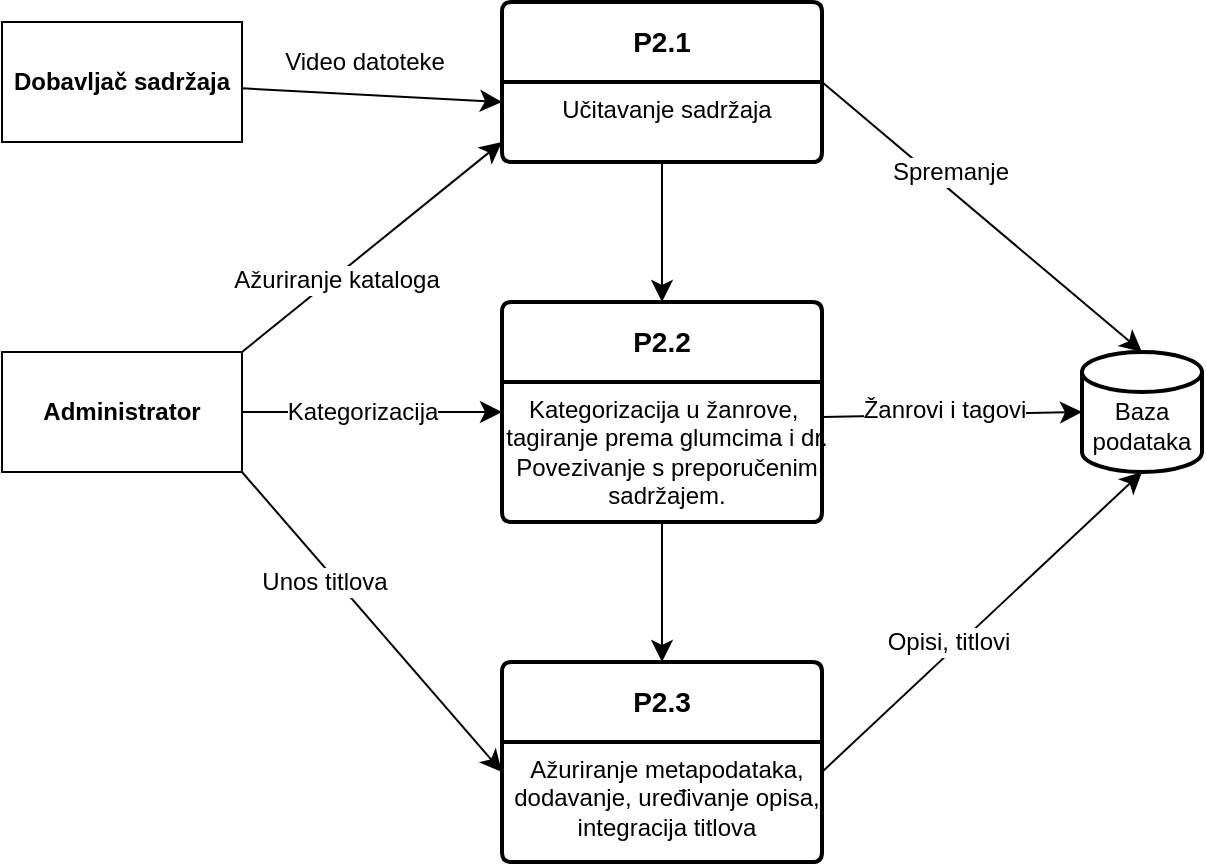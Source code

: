 <mxfile version="27.0.6">
  <diagram name="Page-1" id="FqSsDV_Vvq3bncGaE_Uc">
    <mxGraphModel dx="1901" dy="1129" grid="1" gridSize="10" guides="1" tooltips="1" connect="1" arrows="1" fold="1" page="1" pageScale="1" pageWidth="850" pageHeight="1100" math="0" shadow="0">
      <root>
        <mxCell id="0" />
        <mxCell id="1" parent="0" />
        <object label="&lt;b&gt;P2.1&lt;/b&gt;" id="4X5UwBAWRuWiEqOUw2Zo-1">
          <mxCell style="swimlane;childLayout=stackLayout;horizontal=1;startSize=40;horizontalStack=0;rounded=1;fontSize=14;fontStyle=0;strokeWidth=2;resizeParent=0;resizeLast=1;shadow=0;dashed=0;align=center;arcSize=4;whiteSpace=wrap;html=1;" vertex="1" parent="1">
            <mxGeometry x="330" y="90" width="160" height="80" as="geometry" />
          </mxCell>
        </object>
        <mxCell id="4X5UwBAWRuWiEqOUw2Zo-2" value="&lt;div&gt;&lt;span style=&quot;background-color: transparent; color: light-dark(rgb(0, 0, 0), rgb(255, 255, 255));&quot;&gt;&lt;font&gt;Učitavanje sadržaja&lt;/font&gt;&lt;/span&gt;&lt;/div&gt;" style="align=center;strokeColor=none;fillColor=none;spacingLeft=4;fontSize=12;verticalAlign=top;resizable=0;rotatable=0;part=1;html=1;" vertex="1" parent="4X5UwBAWRuWiEqOUw2Zo-1">
          <mxGeometry y="40" width="160" height="40" as="geometry" />
        </mxCell>
        <mxCell id="4X5UwBAWRuWiEqOUw2Zo-3" style="edgeStyle=none;curved=1;rounded=0;orthogonalLoop=1;jettySize=auto;html=1;fontSize=12;startSize=8;endSize=8;" edge="1" parent="1" source="4X5UwBAWRuWiEqOUw2Zo-2" target="4X5UwBAWRuWiEqOUw2Zo-7">
          <mxGeometry relative="1" as="geometry">
            <mxPoint x="410" y="190" as="targetPoint" />
          </mxGeometry>
        </mxCell>
        <mxCell id="4X5UwBAWRuWiEqOUw2Zo-5" style="edgeStyle=none;curved=1;rounded=0;orthogonalLoop=1;jettySize=auto;html=1;entryX=0;entryY=0.25;entryDx=0;entryDy=0;fontSize=12;startSize=8;endSize=8;" edge="1" parent="1" source="4X5UwBAWRuWiEqOUw2Zo-4" target="4X5UwBAWRuWiEqOUw2Zo-2">
          <mxGeometry relative="1" as="geometry" />
        </mxCell>
        <mxCell id="4X5UwBAWRuWiEqOUw2Zo-6" value="Video datoteke" style="edgeLabel;html=1;align=center;verticalAlign=middle;resizable=0;points=[];fontSize=12;" vertex="1" connectable="0" parent="4X5UwBAWRuWiEqOUw2Zo-5">
          <mxGeometry x="-0.286" y="3" relative="1" as="geometry">
            <mxPoint x="14" y="-13" as="offset" />
          </mxGeometry>
        </mxCell>
        <mxCell id="4X5UwBAWRuWiEqOUw2Zo-4" value="&lt;b&gt;Dobavljač sadržaja&lt;/b&gt;" style="rounded=0;whiteSpace=wrap;html=1;" vertex="1" parent="1">
          <mxGeometry x="80" y="100" width="120" height="60" as="geometry" />
        </mxCell>
        <object label="&lt;b&gt;P2.2&lt;/b&gt;" id="4X5UwBAWRuWiEqOUw2Zo-7">
          <mxCell style="swimlane;childLayout=stackLayout;horizontal=1;startSize=40;horizontalStack=0;rounded=1;fontSize=14;fontStyle=0;strokeWidth=2;resizeParent=0;resizeLast=1;shadow=0;dashed=0;align=center;arcSize=4;whiteSpace=wrap;html=1;" vertex="1" parent="1">
            <mxGeometry x="330" y="240" width="160" height="110" as="geometry" />
          </mxCell>
        </object>
        <mxCell id="4X5UwBAWRuWiEqOUw2Zo-8" value="&lt;div&gt;&lt;span style=&quot;background-color: transparent; color: light-dark(rgb(0, 0, 0), rgb(255, 255, 255));&quot;&gt;&lt;font&gt;Kategorizacija u žanrove,&amp;nbsp;&lt;/font&gt;&lt;/span&gt;&lt;/div&gt;&lt;div&gt;&lt;span style=&quot;background-color: transparent; color: light-dark(rgb(0, 0, 0), rgb(255, 255, 255));&quot;&gt;&lt;font&gt;tagiranje prema glumcima i dr.&lt;/font&gt;&lt;/span&gt;&lt;/div&gt;&lt;div&gt;&lt;span style=&quot;background-color: transparent; color: light-dark(rgb(0, 0, 0), rgb(255, 255, 255));&quot;&gt;Povezivanje s preporučenim&lt;/span&gt;&lt;/div&gt;&lt;div&gt;&lt;span style=&quot;background-color: transparent; color: light-dark(rgb(0, 0, 0), rgb(255, 255, 255));&quot;&gt;sadržajem.&lt;/span&gt;&lt;/div&gt;" style="align=center;strokeColor=none;fillColor=none;spacingLeft=4;fontSize=12;verticalAlign=top;resizable=0;rotatable=0;part=1;html=1;" vertex="1" parent="4X5UwBAWRuWiEqOUw2Zo-7">
          <mxGeometry y="40" width="160" height="70" as="geometry" />
        </mxCell>
        <object label="&lt;b&gt;P2.3&lt;/b&gt;" id="4X5UwBAWRuWiEqOUw2Zo-9">
          <mxCell style="swimlane;childLayout=stackLayout;horizontal=1;startSize=40;horizontalStack=0;rounded=1;fontSize=14;fontStyle=0;strokeWidth=2;resizeParent=0;resizeLast=1;shadow=0;dashed=0;align=center;arcSize=4;whiteSpace=wrap;html=1;" vertex="1" parent="1">
            <mxGeometry x="330" y="420" width="160" height="100" as="geometry" />
          </mxCell>
        </object>
        <mxCell id="4X5UwBAWRuWiEqOUw2Zo-10" value="&lt;div&gt;Ažuriranje metapodataka,&lt;/div&gt;&lt;div&gt;dodavanje, uređivanje opisa,&lt;/div&gt;&lt;div&gt;integracija titlova&lt;/div&gt;" style="align=center;strokeColor=none;fillColor=none;spacingLeft=4;fontSize=12;verticalAlign=top;resizable=0;rotatable=0;part=1;html=1;" vertex="1" parent="4X5UwBAWRuWiEqOUw2Zo-9">
          <mxGeometry y="40" width="160" height="60" as="geometry" />
        </mxCell>
        <mxCell id="4X5UwBAWRuWiEqOUw2Zo-11" style="edgeStyle=none;curved=1;rounded=0;orthogonalLoop=1;jettySize=auto;html=1;exitX=0.5;exitY=1;exitDx=0;exitDy=0;entryX=0.5;entryY=0;entryDx=0;entryDy=0;fontSize=12;startSize=8;endSize=8;" edge="1" parent="1" source="4X5UwBAWRuWiEqOUw2Zo-8" target="4X5UwBAWRuWiEqOUw2Zo-9">
          <mxGeometry relative="1" as="geometry" />
        </mxCell>
        <mxCell id="4X5UwBAWRuWiEqOUw2Zo-15" value="&lt;div&gt;&lt;br&gt;&lt;/div&gt;Baza podataka" style="strokeWidth=2;html=1;shape=mxgraph.flowchart.database;whiteSpace=wrap;" vertex="1" parent="1">
          <mxGeometry x="620" y="265" width="60" height="60" as="geometry" />
        </mxCell>
        <mxCell id="4X5UwBAWRuWiEqOUw2Zo-16" style="edgeStyle=none;curved=1;rounded=0;orthogonalLoop=1;jettySize=auto;html=1;exitX=1;exitY=0.5;exitDx=0;exitDy=0;entryX=0.5;entryY=0;entryDx=0;entryDy=0;entryPerimeter=0;fontSize=12;startSize=8;endSize=8;" edge="1" parent="1" source="4X5UwBAWRuWiEqOUw2Zo-1" target="4X5UwBAWRuWiEqOUw2Zo-15">
          <mxGeometry relative="1" as="geometry" />
        </mxCell>
        <mxCell id="4X5UwBAWRuWiEqOUw2Zo-17" value="Spremanje" style="edgeLabel;html=1;align=center;verticalAlign=middle;resizable=0;points=[];fontSize=12;" vertex="1" connectable="0" parent="4X5UwBAWRuWiEqOUw2Zo-16">
          <mxGeometry x="-0.184" y="-4" relative="1" as="geometry">
            <mxPoint x="1" y="-13" as="offset" />
          </mxGeometry>
        </mxCell>
        <mxCell id="4X5UwBAWRuWiEqOUw2Zo-20" style="edgeStyle=none;curved=1;rounded=0;orthogonalLoop=1;jettySize=auto;html=1;exitX=1;exitY=0.25;exitDx=0;exitDy=0;entryX=0;entryY=0.5;entryDx=0;entryDy=0;entryPerimeter=0;fontSize=12;startSize=8;endSize=8;" edge="1" parent="1" source="4X5UwBAWRuWiEqOUw2Zo-8" target="4X5UwBAWRuWiEqOUw2Zo-15">
          <mxGeometry relative="1" as="geometry" />
        </mxCell>
        <mxCell id="4X5UwBAWRuWiEqOUw2Zo-21" value="Žanrovi i tagovi" style="edgeLabel;html=1;align=center;verticalAlign=middle;resizable=0;points=[];fontSize=12;" vertex="1" connectable="0" parent="4X5UwBAWRuWiEqOUw2Zo-20">
          <mxGeometry x="-0.066" y="3" relative="1" as="geometry">
            <mxPoint as="offset" />
          </mxGeometry>
        </mxCell>
        <mxCell id="4X5UwBAWRuWiEqOUw2Zo-22" style="edgeStyle=none;curved=1;rounded=0;orthogonalLoop=1;jettySize=auto;html=1;exitX=1;exitY=0.25;exitDx=0;exitDy=0;entryX=0.5;entryY=1;entryDx=0;entryDy=0;entryPerimeter=0;fontSize=12;startSize=8;endSize=8;" edge="1" parent="1" source="4X5UwBAWRuWiEqOUw2Zo-10" target="4X5UwBAWRuWiEqOUw2Zo-15">
          <mxGeometry relative="1" as="geometry" />
        </mxCell>
        <mxCell id="4X5UwBAWRuWiEqOUw2Zo-23" value="Opisi, titlovi" style="edgeLabel;html=1;align=center;verticalAlign=middle;resizable=0;points=[];fontSize=12;" vertex="1" connectable="0" parent="4X5UwBAWRuWiEqOUw2Zo-22">
          <mxGeometry x="-0.234" y="-2" relative="1" as="geometry">
            <mxPoint y="-9" as="offset" />
          </mxGeometry>
        </mxCell>
        <mxCell id="4X5UwBAWRuWiEqOUw2Zo-25" style="edgeStyle=none;curved=1;rounded=0;orthogonalLoop=1;jettySize=auto;html=1;exitX=1;exitY=0;exitDx=0;exitDy=0;entryX=0;entryY=0.75;entryDx=0;entryDy=0;fontSize=12;startSize=8;endSize=8;" edge="1" parent="1" source="4X5UwBAWRuWiEqOUw2Zo-24" target="4X5UwBAWRuWiEqOUw2Zo-2">
          <mxGeometry relative="1" as="geometry" />
        </mxCell>
        <mxCell id="4X5UwBAWRuWiEqOUw2Zo-26" value="Ažuriranje kataloga" style="edgeLabel;html=1;align=center;verticalAlign=middle;resizable=0;points=[];fontSize=12;" vertex="1" connectable="0" parent="4X5UwBAWRuWiEqOUw2Zo-25">
          <mxGeometry x="-0.29" y="-1" relative="1" as="geometry">
            <mxPoint as="offset" />
          </mxGeometry>
        </mxCell>
        <mxCell id="4X5UwBAWRuWiEqOUw2Zo-27" style="edgeStyle=none;curved=1;rounded=0;orthogonalLoop=1;jettySize=auto;html=1;exitX=1;exitY=0.5;exitDx=0;exitDy=0;entryX=0;entryY=0.5;entryDx=0;entryDy=0;fontSize=12;startSize=8;endSize=8;" edge="1" parent="1" source="4X5UwBAWRuWiEqOUw2Zo-24" target="4X5UwBAWRuWiEqOUw2Zo-7">
          <mxGeometry relative="1" as="geometry" />
        </mxCell>
        <mxCell id="4X5UwBAWRuWiEqOUw2Zo-28" value="Kategorizacija" style="edgeLabel;html=1;align=center;verticalAlign=middle;resizable=0;points=[];fontSize=12;" vertex="1" connectable="0" parent="4X5UwBAWRuWiEqOUw2Zo-27">
          <mxGeometry x="-0.46" y="-1" relative="1" as="geometry">
            <mxPoint x="25" y="-1" as="offset" />
          </mxGeometry>
        </mxCell>
        <mxCell id="4X5UwBAWRuWiEqOUw2Zo-29" style="edgeStyle=none;curved=1;rounded=0;orthogonalLoop=1;jettySize=auto;html=1;exitX=1;exitY=1;exitDx=0;exitDy=0;entryX=0;entryY=0.25;entryDx=0;entryDy=0;fontSize=12;startSize=8;endSize=8;" edge="1" parent="1" source="4X5UwBAWRuWiEqOUw2Zo-24" target="4X5UwBAWRuWiEqOUw2Zo-10">
          <mxGeometry relative="1" as="geometry" />
        </mxCell>
        <mxCell id="4X5UwBAWRuWiEqOUw2Zo-30" value="Unos titlova" style="edgeLabel;html=1;align=center;verticalAlign=middle;resizable=0;points=[];fontSize=12;" vertex="1" connectable="0" parent="4X5UwBAWRuWiEqOUw2Zo-29">
          <mxGeometry x="-0.521" y="-2" relative="1" as="geometry">
            <mxPoint x="11" y="18" as="offset" />
          </mxGeometry>
        </mxCell>
        <mxCell id="4X5UwBAWRuWiEqOUw2Zo-24" value="&lt;b&gt;Administrator&lt;/b&gt;" style="rounded=0;whiteSpace=wrap;html=1;" vertex="1" parent="1">
          <mxGeometry x="80" y="265" width="120" height="60" as="geometry" />
        </mxCell>
      </root>
    </mxGraphModel>
  </diagram>
</mxfile>
